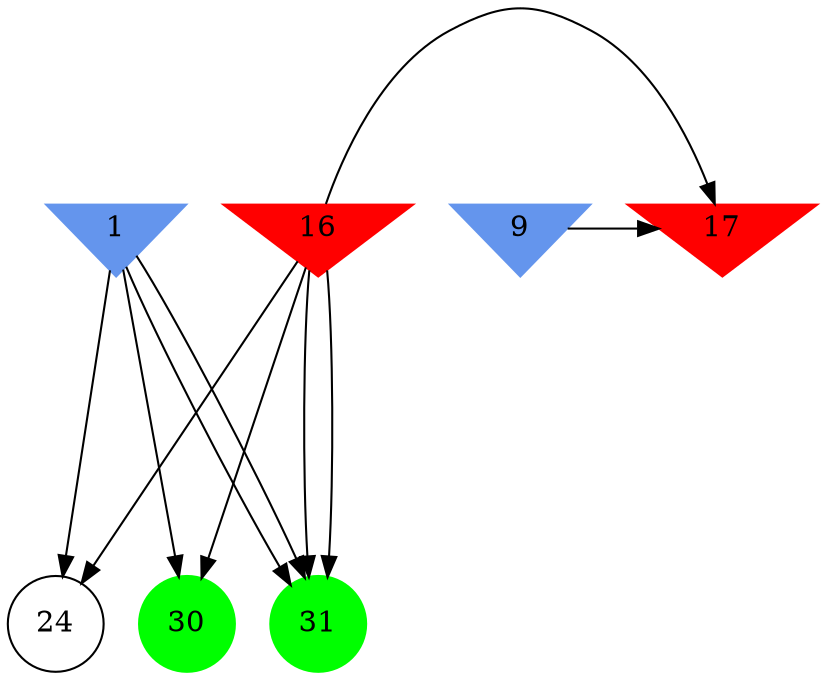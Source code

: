 digraph brain {
	ranksep=2.0;
	1 [shape=invtriangle,style=filled,color=cornflowerblue];
	9 [shape=invtriangle,style=filled,color=cornflowerblue];
	16 [shape=invtriangle,style=filled,color=red];
	17 [shape=invtriangle,style=filled,color=red];
	24 [shape=circle,color=black];
	30 [shape=circle,style=filled,color=green];
	31 [shape=circle,style=filled,color=green];
	16	->	17;
	9	->	17;
	1	->	31;
	1	->	30;
	1	->	24;
	1	->	31;
	16	->	31;
	16	->	30;
	16	->	24;
	16	->	31;
	{ rank=same; 1; 9; 16; 17; }
	{ rank=same; 24; }
	{ rank=same; 30; 31; }
}
